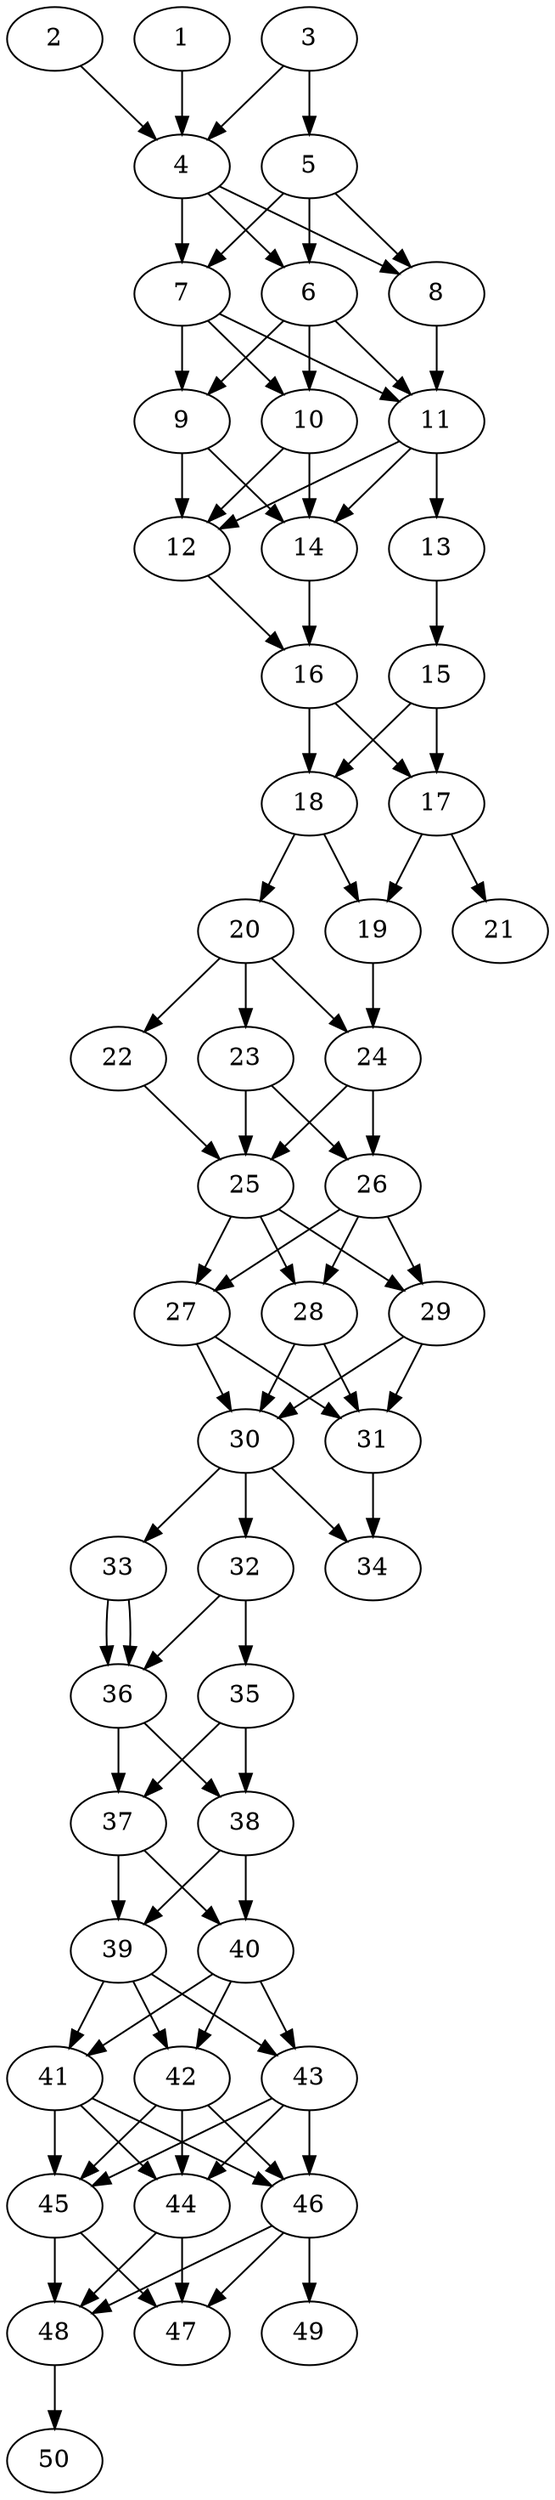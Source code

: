 // DAG automatically generated by daggen at Thu Oct  3 14:07:57 2019
// ./daggen --dot -n 50 --ccr 0.4 --fat 0.3 --regular 0.9 --density 0.9 --mindata 5242880 --maxdata 52428800 
digraph G {
  1 [size="41584640", alpha="0.02", expect_size="16633856"] 
  1 -> 4 [size ="16633856"]
  2 [size="88704000", alpha="0.05", expect_size="35481600"] 
  2 -> 4 [size ="35481600"]
  3 [size="85824000", alpha="0.14", expect_size="34329600"] 
  3 -> 4 [size ="34329600"]
  3 -> 5 [size ="34329600"]
  4 [size="53754880", alpha="0.09", expect_size="21501952"] 
  4 -> 6 [size ="21501952"]
  4 -> 7 [size ="21501952"]
  4 -> 8 [size ="21501952"]
  5 [size="63001600", alpha="0.01", expect_size="25200640"] 
  5 -> 6 [size ="25200640"]
  5 -> 7 [size ="25200640"]
  5 -> 8 [size ="25200640"]
  6 [size="122129920", alpha="0.05", expect_size="48851968"] 
  6 -> 9 [size ="48851968"]
  6 -> 10 [size ="48851968"]
  6 -> 11 [size ="48851968"]
  7 [size="67404800", alpha="0.14", expect_size="26961920"] 
  7 -> 9 [size ="26961920"]
  7 -> 10 [size ="26961920"]
  7 -> 11 [size ="26961920"]
  8 [size="47362560", alpha="0.07", expect_size="18945024"] 
  8 -> 11 [size ="18945024"]
  9 [size="97940480", alpha="0.09", expect_size="39176192"] 
  9 -> 12 [size ="39176192"]
  9 -> 14 [size ="39176192"]
  10 [size="53066240", alpha="0.07", expect_size="21226496"] 
  10 -> 12 [size ="21226496"]
  10 -> 14 [size ="21226496"]
  11 [size="122813440", alpha="0.19", expect_size="49125376"] 
  11 -> 12 [size ="49125376"]
  11 -> 13 [size ="49125376"]
  11 -> 14 [size ="49125376"]
  12 [size="14289920", alpha="0.13", expect_size="5715968"] 
  12 -> 16 [size ="5715968"]
  13 [size="41953280", alpha="0.09", expect_size="16781312"] 
  13 -> 15 [size ="16781312"]
  14 [size="124771840", alpha="0.11", expect_size="49908736"] 
  14 -> 16 [size ="49908736"]
  15 [size="60154880", alpha="0.09", expect_size="24061952"] 
  15 -> 17 [size ="24061952"]
  15 -> 18 [size ="24061952"]
  16 [size="67694080", alpha="0.11", expect_size="27077632"] 
  16 -> 17 [size ="27077632"]
  16 -> 18 [size ="27077632"]
  17 [size="96555520", alpha="0.05", expect_size="38622208"] 
  17 -> 19 [size ="38622208"]
  17 -> 21 [size ="38622208"]
  18 [size="61729280", alpha="0.03", expect_size="24691712"] 
  18 -> 19 [size ="24691712"]
  18 -> 20 [size ="24691712"]
  19 [size="104916480", alpha="0.10", expect_size="41966592"] 
  19 -> 24 [size ="41966592"]
  20 [size="37370880", alpha="0.07", expect_size="14948352"] 
  20 -> 22 [size ="14948352"]
  20 -> 23 [size ="14948352"]
  20 -> 24 [size ="14948352"]
  21 [size="79265280", alpha="0.08", expect_size="31706112"] 
  22 [size="75130880", alpha="0.03", expect_size="30052352"] 
  22 -> 25 [size ="30052352"]
  23 [size="33487360", alpha="0.10", expect_size="13394944"] 
  23 -> 25 [size ="13394944"]
  23 -> 26 [size ="13394944"]
  24 [size="87600640", alpha="0.03", expect_size="35040256"] 
  24 -> 25 [size ="35040256"]
  24 -> 26 [size ="35040256"]
  25 [size="35307520", alpha="0.06", expect_size="14123008"] 
  25 -> 27 [size ="14123008"]
  25 -> 28 [size ="14123008"]
  25 -> 29 [size ="14123008"]
  26 [size="87357440", alpha="0.06", expect_size="34942976"] 
  26 -> 27 [size ="34942976"]
  26 -> 28 [size ="34942976"]
  26 -> 29 [size ="34942976"]
  27 [size="33036800", alpha="0.16", expect_size="13214720"] 
  27 -> 30 [size ="13214720"]
  27 -> 31 [size ="13214720"]
  28 [size="62622720", alpha="0.12", expect_size="25049088"] 
  28 -> 30 [size ="25049088"]
  28 -> 31 [size ="25049088"]
  29 [size="82309120", alpha="0.02", expect_size="32923648"] 
  29 -> 30 [size ="32923648"]
  29 -> 31 [size ="32923648"]
  30 [size="21550080", alpha="0.19", expect_size="8620032"] 
  30 -> 32 [size ="8620032"]
  30 -> 33 [size ="8620032"]
  30 -> 34 [size ="8620032"]
  31 [size="60362240", alpha="0.14", expect_size="24144896"] 
  31 -> 34 [size ="24144896"]
  32 [size="109255680", alpha="0.10", expect_size="43702272"] 
  32 -> 35 [size ="43702272"]
  32 -> 36 [size ="43702272"]
  33 [size="125867520", alpha="0.11", expect_size="50347008"] 
  33 -> 36 [size ="50347008"]
  33 -> 36 [size ="50347008"]
  34 [size="64947200", alpha="0.10", expect_size="25978880"] 
  35 [size="85112320", alpha="0.17", expect_size="34044928"] 
  35 -> 37 [size ="34044928"]
  35 -> 38 [size ="34044928"]
  36 [size="118289920", alpha="0.14", expect_size="47315968"] 
  36 -> 37 [size ="47315968"]
  36 -> 38 [size ="47315968"]
  37 [size="37573120", alpha="0.05", expect_size="15029248"] 
  37 -> 39 [size ="15029248"]
  37 -> 40 [size ="15029248"]
  38 [size="15229440", alpha="0.04", expect_size="6091776"] 
  38 -> 39 [size ="6091776"]
  38 -> 40 [size ="6091776"]
  39 [size="85509120", alpha="0.19", expect_size="34203648"] 
  39 -> 41 [size ="34203648"]
  39 -> 42 [size ="34203648"]
  39 -> 43 [size ="34203648"]
  40 [size="97320960", alpha="0.18", expect_size="38928384"] 
  40 -> 41 [size ="38928384"]
  40 -> 42 [size ="38928384"]
  40 -> 43 [size ="38928384"]
  41 [size="90626560", alpha="0.08", expect_size="36250624"] 
  41 -> 44 [size ="36250624"]
  41 -> 45 [size ="36250624"]
  41 -> 46 [size ="36250624"]
  42 [size="57167360", alpha="0.08", expect_size="22866944"] 
  42 -> 44 [size ="22866944"]
  42 -> 45 [size ="22866944"]
  42 -> 46 [size ="22866944"]
  43 [size="116093440", alpha="0.12", expect_size="46437376"] 
  43 -> 44 [size ="46437376"]
  43 -> 45 [size ="46437376"]
  43 -> 46 [size ="46437376"]
  44 [size="60321280", alpha="0.09", expect_size="24128512"] 
  44 -> 47 [size ="24128512"]
  44 -> 48 [size ="24128512"]
  45 [size="119482880", alpha="0.09", expect_size="47793152"] 
  45 -> 47 [size ="47793152"]
  45 -> 48 [size ="47793152"]
  46 [size="104696320", alpha="0.02", expect_size="41878528"] 
  46 -> 47 [size ="41878528"]
  46 -> 48 [size ="41878528"]
  46 -> 49 [size ="41878528"]
  47 [size="70553600", alpha="0.18", expect_size="28221440"] 
  48 [size="100497920", alpha="0.03", expect_size="40199168"] 
  48 -> 50 [size ="40199168"]
  49 [size="125194240", alpha="0.20", expect_size="50077696"] 
  50 [size="118484480", alpha="0.18", expect_size="47393792"] 
}
